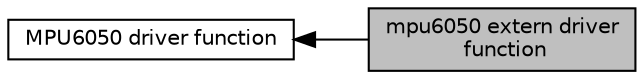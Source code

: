 digraph "mpu6050 extern driver function"
{
  edge [fontname="Helvetica",fontsize="10",labelfontname="Helvetica",labelfontsize="10"];
  node [fontname="Helvetica",fontsize="10",shape=box];
  rankdir=LR;
  Node1 [label="mpu6050 extern driver\l function",height=0.2,width=0.4,color="black", fillcolor="grey75", style="filled", fontcolor="black",tooltip="mpu6050 extern driver modules"];
  Node2 [label="MPU6050 driver function",height=0.2,width=0.4,color="black", fillcolor="white", style="filled",URL="$group__mpu6050__driver.html",tooltip="mpu6050 driver modules"];
  Node2->Node1 [shape=plaintext, dir="back", style="solid"];
}
